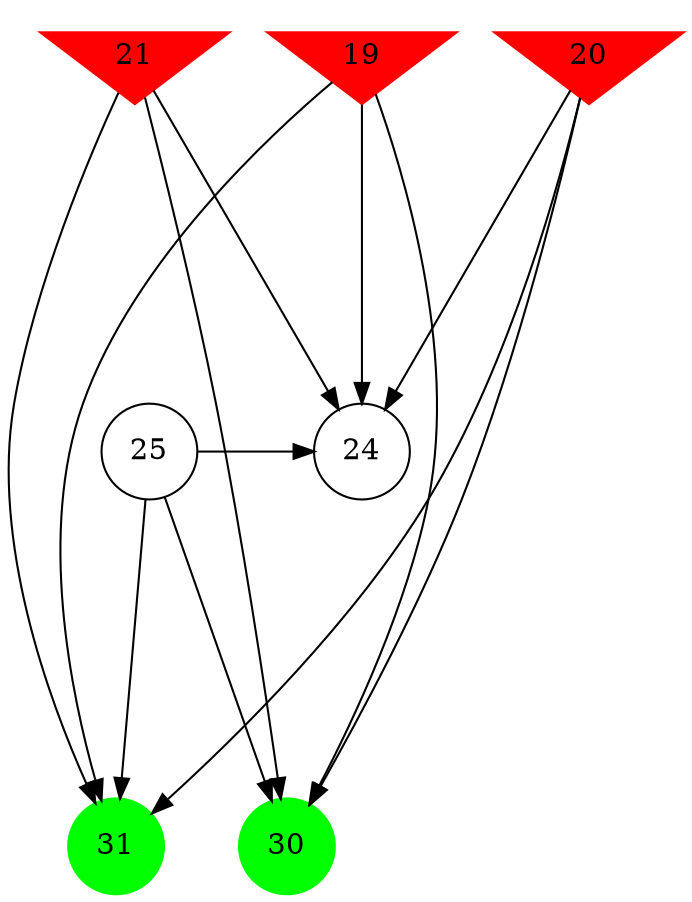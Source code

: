 digraph brain {
	ranksep=2.0;
	19 [shape=invtriangle,style=filled,color=red];
	20 [shape=invtriangle,style=filled,color=red];
	21 [shape=invtriangle,style=filled,color=red];
	24 [shape=circle,color=black];
	25 [shape=circle,color=black];
	30 [shape=circle,style=filled,color=green];
	31 [shape=circle,style=filled,color=green];
	19	->	24;
	19	->	31;
	19	->	30;
	20	->	24;
	20	->	31;
	20	->	30;
	21	->	24;
	21	->	31;
	21	->	30;
	25	->	24;
	25	->	31;
	25	->	30;
	{ rank=same; 19; 20; 21; }
	{ rank=same; 24; 25; }
	{ rank=same; 30; 31; }
}
